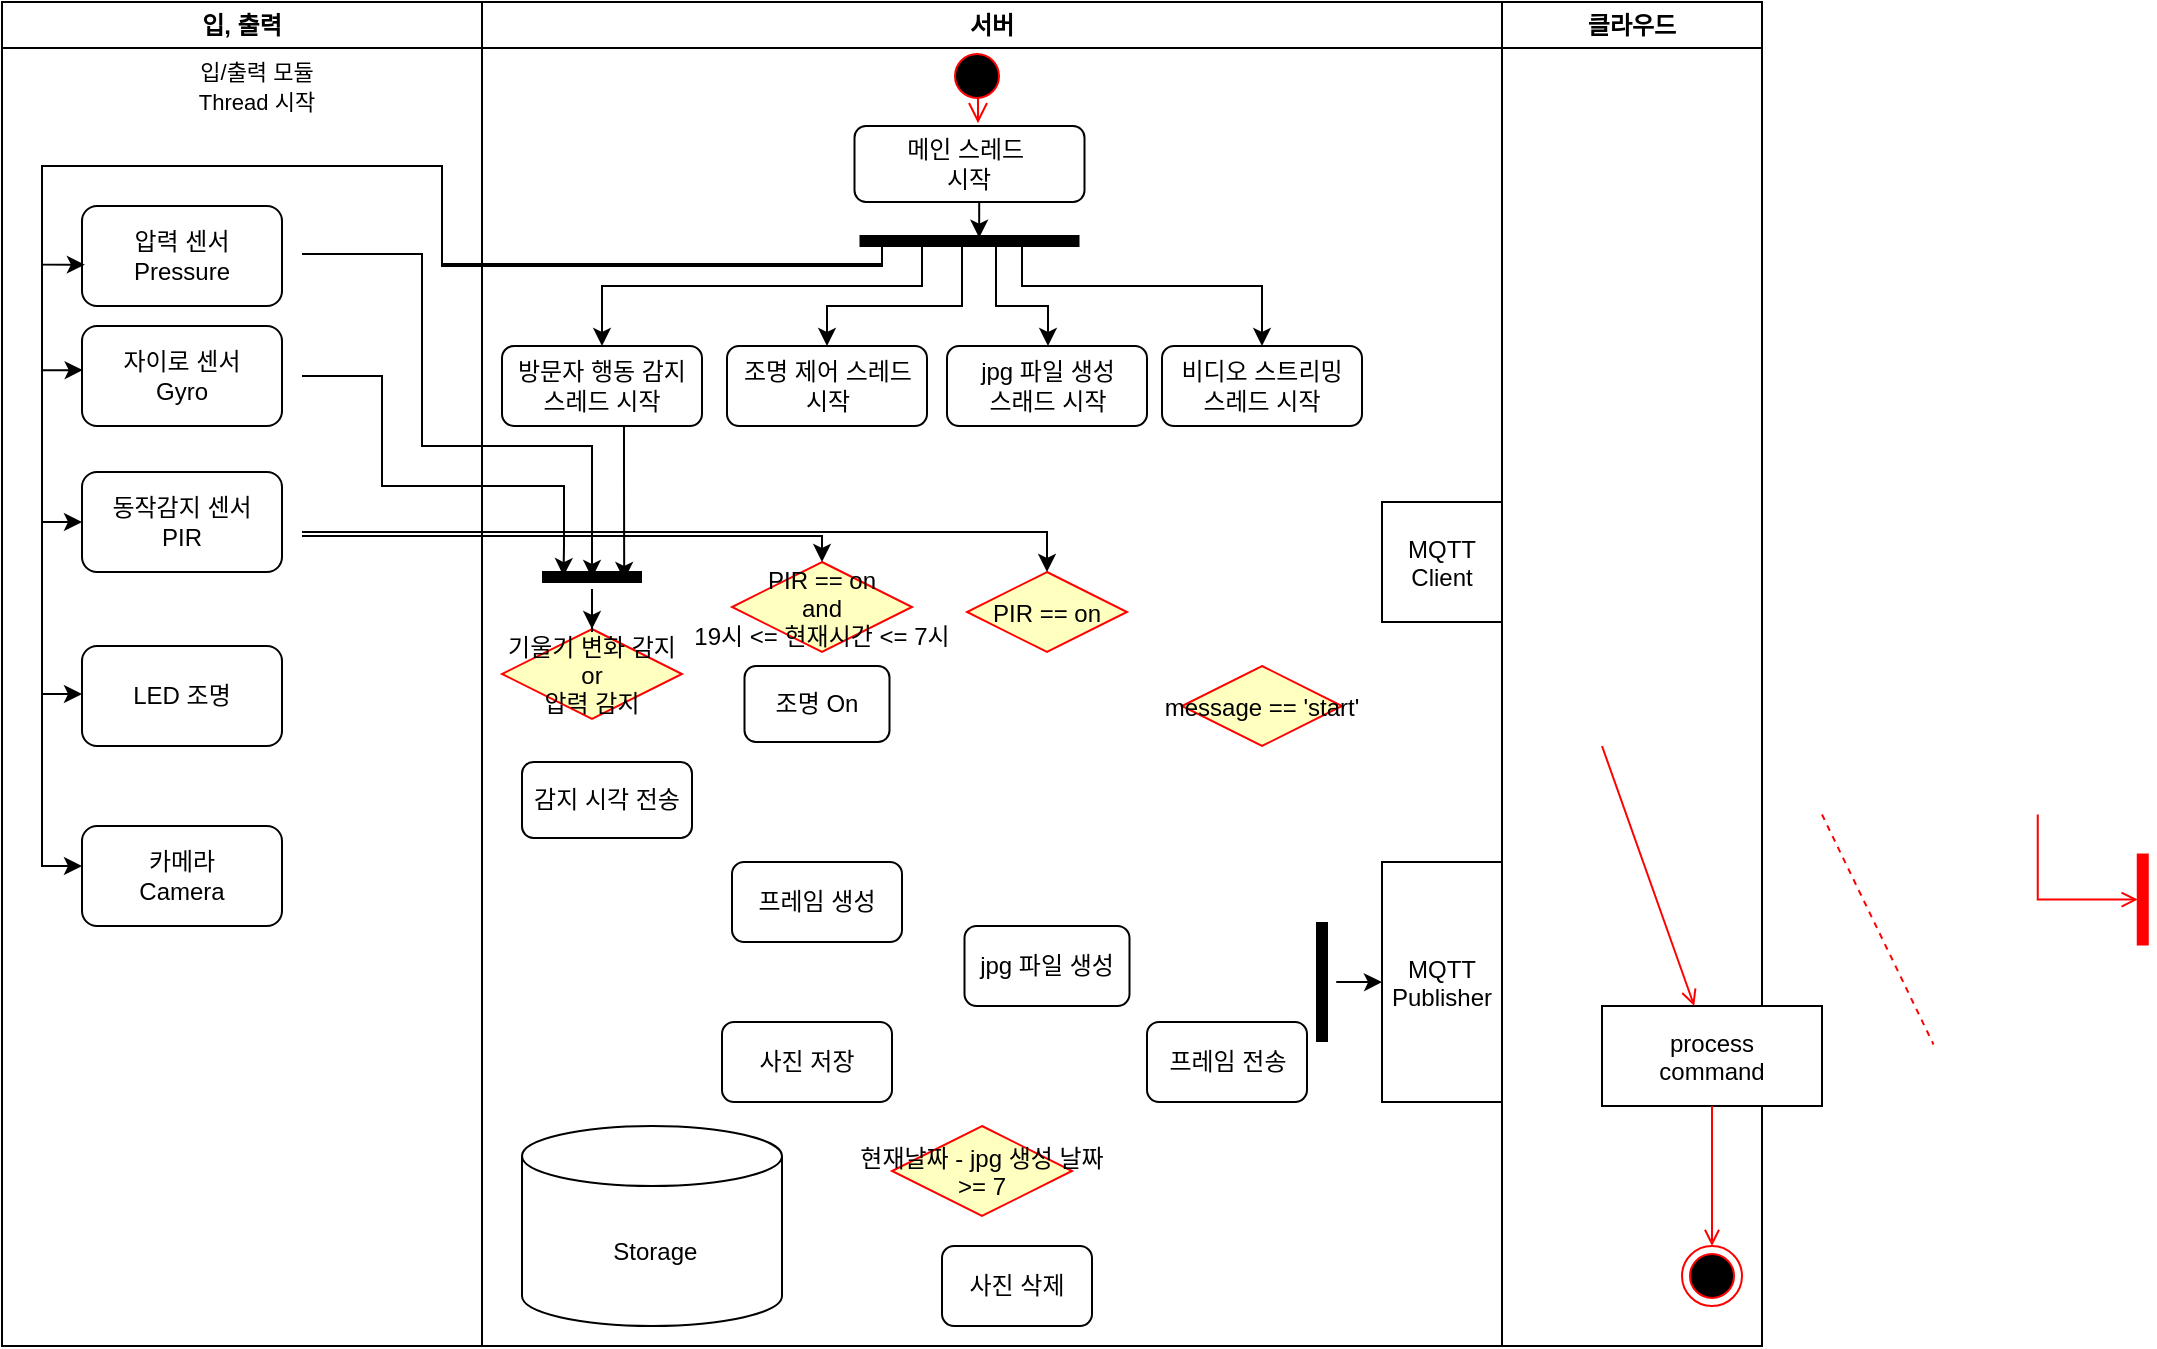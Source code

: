 <mxfile version="14.7.4" type="github">
  <diagram name="Page-1" id="e7e014a7-5840-1c2e-5031-d8a46d1fe8dd">
    <mxGraphModel dx="1297" dy="646" grid="1" gridSize="10" guides="1" tooltips="1" connect="1" arrows="1" fold="1" page="1" pageScale="1" pageWidth="1169" pageHeight="826" background="none" math="0" shadow="0">
      <root>
        <mxCell id="0" />
        <mxCell id="1" parent="0" />
        <mxCell id="2" value="입, 출력" style="swimlane;whiteSpace=wrap" parent="1" vertex="1">
          <mxGeometry x="190" y="128" width="240" height="672" as="geometry" />
        </mxCell>
        <mxCell id="L_vHGLZkjsYfhN7t1LTF-90" value="&lt;font style=&quot;font-size: 11px&quot;&gt;입/출력 모듈 Thread 시작&lt;/font&gt;" style="text;html=1;strokeColor=none;fillColor=none;align=center;verticalAlign=middle;whiteSpace=wrap;rounded=0;rotation=0;" vertex="1" parent="2">
          <mxGeometry x="90" y="32" width="74.5" height="20" as="geometry" />
        </mxCell>
        <mxCell id="L_vHGLZkjsYfhN7t1LTF-173" value="&lt;span&gt;압력 센서&lt;/span&gt;&lt;br&gt;&lt;span&gt;Pressure&lt;/span&gt;" style="rounded=1;whiteSpace=wrap;html=1;startSize=23;" vertex="1" parent="2">
          <mxGeometry x="40" y="102" width="100" height="50" as="geometry" />
        </mxCell>
        <mxCell id="L_vHGLZkjsYfhN7t1LTF-172" value="자이로 센서&lt;br style=&quot;padding: 0px ; margin: 0px&quot;&gt;Gyro" style="rounded=1;whiteSpace=wrap;html=1;startSize=23;" vertex="1" parent="2">
          <mxGeometry x="40" y="162" width="100" height="50" as="geometry" />
        </mxCell>
        <mxCell id="L_vHGLZkjsYfhN7t1LTF-171" value="동작감지 센서&lt;br style=&quot;padding: 0px ; margin: 0px&quot;&gt;PIR" style="rounded=1;whiteSpace=wrap;html=1;startSize=23;" vertex="1" parent="2">
          <mxGeometry x="40" y="235" width="100" height="50" as="geometry" />
        </mxCell>
        <mxCell id="L_vHGLZkjsYfhN7t1LTF-170" value="&lt;span&gt;LED 조명&lt;/span&gt;" style="rounded=1;whiteSpace=wrap;html=1;startSize=23;" vertex="1" parent="2">
          <mxGeometry x="40" y="322" width="100" height="50" as="geometry" />
        </mxCell>
        <mxCell id="L_vHGLZkjsYfhN7t1LTF-176" value="&lt;span&gt;카메라&lt;/span&gt;&lt;br style=&quot;padding: 0px ; margin: 0px&quot;&gt;&lt;span&gt;Camera&lt;/span&gt;" style="rounded=1;whiteSpace=wrap;html=1;startSize=23;" vertex="1" parent="2">
          <mxGeometry x="40" y="412" width="100" height="50" as="geometry" />
        </mxCell>
        <mxCell id="3" value="서버" style="swimlane;whiteSpace=wrap;startSize=23;" parent="1" vertex="1">
          <mxGeometry x="430" y="128" width="510" height="672" as="geometry" />
        </mxCell>
        <mxCell id="14" value="" style="edgeStyle=elbowEdgeStyle;elbow=horizontal;verticalAlign=bottom;endArrow=open;endSize=8;strokeColor=#FF0000;endFill=1;rounded=0;exitX=0.577;exitY=0.84;exitDx=0;exitDy=0;exitPerimeter=0;entryX=0.537;entryY=-0.036;entryDx=0;entryDy=0;entryPerimeter=0;" parent="3" source="13" target="L_vHGLZkjsYfhN7t1LTF-69" edge="1">
          <mxGeometry x="332.5" y="10" as="geometry">
            <mxPoint x="366" y="72" as="targetPoint" />
            <Array as="points">
              <mxPoint x="248" y="62" />
            </Array>
          </mxGeometry>
        </mxCell>
        <mxCell id="L_vHGLZkjsYfhN7t1LTF-147" style="edgeStyle=orthogonalEdgeStyle;rounded=0;orthogonalLoop=1;jettySize=auto;html=1;exitX=0.5;exitY=1;exitDx=0;exitDy=0;entryX=0.544;entryY=0.389;entryDx=0;entryDy=0;entryPerimeter=0;startSize=23;strokeColor=#000000;" edge="1" parent="3" source="L_vHGLZkjsYfhN7t1LTF-69" target="L_vHGLZkjsYfhN7t1LTF-71">
          <mxGeometry relative="1" as="geometry" />
        </mxCell>
        <mxCell id="L_vHGLZkjsYfhN7t1LTF-69" value="메인 스레드&amp;nbsp;&lt;br&gt;시작" style="rounded=1;whiteSpace=wrap;html=1;" vertex="1" parent="3">
          <mxGeometry x="186.25" y="62" width="115" height="38" as="geometry" />
        </mxCell>
        <mxCell id="L_vHGLZkjsYfhN7t1LTF-148" style="edgeStyle=orthogonalEdgeStyle;rounded=0;orthogonalLoop=1;jettySize=auto;html=1;startSize=23;strokeColor=#000000;exitX=0.468;exitY=0.528;exitDx=0;exitDy=0;exitPerimeter=0;" edge="1" parent="3" source="L_vHGLZkjsYfhN7t1LTF-71" target="L_vHGLZkjsYfhN7t1LTF-99">
          <mxGeometry relative="1" as="geometry">
            <Array as="points">
              <mxPoint x="220" y="120" />
              <mxPoint x="220" y="142" />
              <mxPoint x="60" y="142" />
            </Array>
          </mxGeometry>
        </mxCell>
        <mxCell id="L_vHGLZkjsYfhN7t1LTF-149" style="edgeStyle=orthogonalEdgeStyle;rounded=0;orthogonalLoop=1;jettySize=auto;html=1;exitX=0.567;exitY=0.544;exitDx=0;exitDy=0;exitPerimeter=0;entryX=0.5;entryY=0;entryDx=0;entryDy=0;startSize=23;strokeColor=#000000;" edge="1" parent="3" source="L_vHGLZkjsYfhN7t1LTF-71" target="L_vHGLZkjsYfhN7t1LTF-96">
          <mxGeometry relative="1" as="geometry">
            <Array as="points">
              <mxPoint x="240" y="120" />
              <mxPoint x="240" y="152" />
              <mxPoint x="173" y="152" />
            </Array>
          </mxGeometry>
        </mxCell>
        <mxCell id="L_vHGLZkjsYfhN7t1LTF-150" style="edgeStyle=orthogonalEdgeStyle;rounded=0;orthogonalLoop=1;jettySize=auto;html=1;exitX=0.75;exitY=0.5;exitDx=0;exitDy=0;exitPerimeter=0;startSize=23;strokeColor=#000000;" edge="1" parent="3" source="L_vHGLZkjsYfhN7t1LTF-71" target="L_vHGLZkjsYfhN7t1LTF-97">
          <mxGeometry relative="1" as="geometry">
            <Array as="points">
              <mxPoint x="257" y="152" />
              <mxPoint x="283" y="152" />
            </Array>
          </mxGeometry>
        </mxCell>
        <mxCell id="L_vHGLZkjsYfhN7t1LTF-151" style="edgeStyle=orthogonalEdgeStyle;rounded=0;orthogonalLoop=1;jettySize=auto;html=1;exitX=0.75;exitY=0.5;exitDx=0;exitDy=0;exitPerimeter=0;entryX=0.5;entryY=0;entryDx=0;entryDy=0;startSize=23;strokeColor=#000000;" edge="1" parent="3" source="L_vHGLZkjsYfhN7t1LTF-71" target="L_vHGLZkjsYfhN7t1LTF-100">
          <mxGeometry relative="1" as="geometry">
            <Array as="points">
              <mxPoint x="270" y="120" />
              <mxPoint x="270" y="142" />
              <mxPoint x="390" y="142" />
            </Array>
          </mxGeometry>
        </mxCell>
        <mxCell id="L_vHGLZkjsYfhN7t1LTF-71" value="" style="shape=line;strokeWidth=6;strokeColor=#000000;rotation=0;fillColor=#FFFFFF;" vertex="1" parent="3">
          <mxGeometry x="188.75" y="112" width="110" height="15" as="geometry" />
        </mxCell>
        <mxCell id="13" value="" style="ellipse;shape=startState;fillColor=#000000;strokeColor=#ff0000;" parent="3" vertex="1">
          <mxGeometry x="232.5" y="22" width="30" height="30" as="geometry" />
        </mxCell>
        <mxCell id="L_vHGLZkjsYfhN7t1LTF-84" value="MQTT&#xa;Client" style="" vertex="1" parent="3">
          <mxGeometry x="450" y="250" width="60" height="60" as="geometry" />
        </mxCell>
        <mxCell id="L_vHGLZkjsYfhN7t1LTF-85" value="MQTT&#xa;Publisher" style="shadow=0;" vertex="1" parent="3">
          <mxGeometry x="450" y="430" width="60" height="120" as="geometry" />
        </mxCell>
        <mxCell id="L_vHGLZkjsYfhN7t1LTF-100" value="비디오 스트리밍&lt;br style=&quot;padding: 0px ; margin: 0px&quot;&gt;스레드 시작" style="rounded=1;whiteSpace=wrap;html=1;strokeColor=#000000;fillColor=#FFFFFF;" vertex="1" parent="3">
          <mxGeometry x="340" y="172" width="100" height="40" as="geometry" />
        </mxCell>
        <mxCell id="L_vHGLZkjsYfhN7t1LTF-168" style="edgeStyle=orthogonalEdgeStyle;rounded=0;orthogonalLoop=1;jettySize=auto;html=1;entryX=0.822;entryY=0.6;entryDx=0;entryDy=0;entryPerimeter=0;startSize=23;strokeColor=#000000;" edge="1" parent="3" source="L_vHGLZkjsYfhN7t1LTF-99" target="L_vHGLZkjsYfhN7t1LTF-167">
          <mxGeometry relative="1" as="geometry">
            <Array as="points">
              <mxPoint x="71" y="232" />
              <mxPoint x="71" y="232" />
            </Array>
          </mxGeometry>
        </mxCell>
        <mxCell id="L_vHGLZkjsYfhN7t1LTF-99" value="방문자 행동 감지&lt;br style=&quot;padding: 0px ; margin: 0px&quot;&gt;스레드 시작" style="rounded=1;whiteSpace=wrap;html=1;strokeColor=#000000;fillColor=#FFFFFF;" vertex="1" parent="3">
          <mxGeometry x="10" y="172" width="100" height="40" as="geometry" />
        </mxCell>
        <mxCell id="L_vHGLZkjsYfhN7t1LTF-97" value="jpg 파일 생성&lt;br style=&quot;padding: 0px ; margin: 0px&quot;&gt;스래드 시작" style="rounded=1;whiteSpace=wrap;html=1;strokeColor=#000000;fillColor=#FFFFFF;" vertex="1" parent="3">
          <mxGeometry x="232.5" y="172" width="100" height="40" as="geometry" />
        </mxCell>
        <mxCell id="L_vHGLZkjsYfhN7t1LTF-96" value="조명 제어 스레드&lt;br&gt;시작" style="rounded=1;whiteSpace=wrap;html=1;strokeColor=#000000;fillColor=#FFFFFF;" vertex="1" parent="3">
          <mxGeometry x="122.5" y="172" width="100" height="40" as="geometry" />
        </mxCell>
        <mxCell id="21" value="PIR == on" style="rhombus;fillColor=#ffffc0;strokeColor=#ff0000;" parent="3" vertex="1">
          <mxGeometry x="242.5" y="285" width="80" height="40" as="geometry" />
        </mxCell>
        <mxCell id="L_vHGLZkjsYfhN7t1LTF-118" value="jpg 파일 생성" style="rounded=1;whiteSpace=wrap;html=1;strokeColor=#000000;fillColor=#FFFFFF;" vertex="1" parent="3">
          <mxGeometry x="241.25" y="462" width="82.5" height="40" as="geometry" />
        </mxCell>
        <mxCell id="L_vHGLZkjsYfhN7t1LTF-119" value="message == &#39;start&#39;" style="rhombus;fillColor=#ffffc0;strokeColor=#ff0000;" vertex="1" parent="3">
          <mxGeometry x="350.0" y="332" width="80" height="40" as="geometry" />
        </mxCell>
        <mxCell id="L_vHGLZkjsYfhN7t1LTF-120" value="프레임 생성" style="rounded=1;whiteSpace=wrap;html=1;strokeColor=#000000;fillColor=#FFFFFF;" vertex="1" parent="3">
          <mxGeometry x="125" y="430" width="85" height="40" as="geometry" />
        </mxCell>
        <mxCell id="L_vHGLZkjsYfhN7t1LTF-122" value="PIR == on&#xa;and&#xa;19시 &lt;= 현재시간 &lt;= 7시" style="rhombus;fillColor=#ffffc0;strokeColor=#ff0000;" vertex="1" parent="3">
          <mxGeometry x="125" y="280" width="90" height="45" as="geometry" />
        </mxCell>
        <mxCell id="L_vHGLZkjsYfhN7t1LTF-123" value="기울기 변화 감지&#xa;or&#xa;압력 감지" style="rhombus;fillColor=#ffffc0;strokeColor=#ff0000;" vertex="1" parent="3">
          <mxGeometry x="10" y="313.5" width="90" height="45" as="geometry" />
        </mxCell>
        <mxCell id="L_vHGLZkjsYfhN7t1LTF-127" value="&amp;nbsp;Storage" style="shape=cylinder3;whiteSpace=wrap;html=1;boundedLbl=1;backgroundOutline=1;size=15;startSize=23;" vertex="1" parent="3">
          <mxGeometry x="20" y="562" width="130" height="100" as="geometry" />
        </mxCell>
        <mxCell id="L_vHGLZkjsYfhN7t1LTF-128" value="현재날짜 - jpg 생성 날짜&#xa;&gt;= 7" style="rhombus;fillColor=#ffffc0;strokeColor=#ff0000;" vertex="1" parent="3">
          <mxGeometry x="205" y="562" width="90" height="45" as="geometry" />
        </mxCell>
        <mxCell id="L_vHGLZkjsYfhN7t1LTF-130" value="사진 삭제" style="rounded=1;whiteSpace=wrap;html=1;startSize=23;" vertex="1" parent="3">
          <mxGeometry x="230" y="622" width="75" height="40" as="geometry" />
        </mxCell>
        <mxCell id="L_vHGLZkjsYfhN7t1LTF-131" value="사진 저장" style="rounded=1;whiteSpace=wrap;html=1;startSize=23;" vertex="1" parent="3">
          <mxGeometry x="120" y="510" width="85" height="40" as="geometry" />
        </mxCell>
        <mxCell id="L_vHGLZkjsYfhN7t1LTF-132" value="감지 시각 전송" style="rounded=1;whiteSpace=wrap;html=1;startSize=23;" vertex="1" parent="3">
          <mxGeometry x="20" y="380" width="85" height="38" as="geometry" />
        </mxCell>
        <mxCell id="L_vHGLZkjsYfhN7t1LTF-133" value="조명 On" style="rounded=1;whiteSpace=wrap;html=1;startSize=23;" vertex="1" parent="3">
          <mxGeometry x="131.25" y="332" width="72.5" height="38" as="geometry" />
        </mxCell>
        <mxCell id="L_vHGLZkjsYfhN7t1LTF-134" value="프레임 전송" style="rounded=1;whiteSpace=wrap;html=1;strokeColor=#000000;fillColor=#FFFFFF;" vertex="1" parent="3">
          <mxGeometry x="332.5" y="510" width="80" height="40" as="geometry" />
        </mxCell>
        <mxCell id="L_vHGLZkjsYfhN7t1LTF-137" style="edgeStyle=orthogonalEdgeStyle;rounded=0;orthogonalLoop=1;jettySize=auto;html=1;exitX=0.5;exitY=1;exitDx=0;exitDy=0;startSize=23;strokeColor=#000000;" edge="1" parent="3" source="21" target="21">
          <mxGeometry relative="1" as="geometry" />
        </mxCell>
        <mxCell id="L_vHGLZkjsYfhN7t1LTF-138" value="" style="shape=line;strokeWidth=6;strokeColor=#000000;rotation=90;fillColor=#FFFFFF;" vertex="1" parent="3">
          <mxGeometry x="390" y="482.87" width="60" height="14.26" as="geometry" />
        </mxCell>
        <mxCell id="L_vHGLZkjsYfhN7t1LTF-144" style="edgeStyle=orthogonalEdgeStyle;rounded=0;orthogonalLoop=1;jettySize=auto;html=1;startSize=23;strokeColor=#000000;" edge="1" parent="3" source="L_vHGLZkjsYfhN7t1LTF-138" target="L_vHGLZkjsYfhN7t1LTF-85">
          <mxGeometry relative="1" as="geometry" />
        </mxCell>
        <mxCell id="L_vHGLZkjsYfhN7t1LTF-169" style="edgeStyle=orthogonalEdgeStyle;rounded=0;orthogonalLoop=1;jettySize=auto;html=1;startSize=23;strokeColor=#000000;" edge="1" parent="3" source="L_vHGLZkjsYfhN7t1LTF-167" target="L_vHGLZkjsYfhN7t1LTF-123">
          <mxGeometry relative="1" as="geometry" />
        </mxCell>
        <mxCell id="L_vHGLZkjsYfhN7t1LTF-167" value="" style="shape=line;strokeWidth=6;strokeColor=#000000;rotation=0;fillColor=#FFFFFF;" vertex="1" parent="3">
          <mxGeometry x="30" y="280" width="50" height="15" as="geometry" />
        </mxCell>
        <mxCell id="4" value="클라우드" style="swimlane;whiteSpace=wrap" parent="1" vertex="1">
          <mxGeometry x="940" y="128" width="130" height="672" as="geometry" />
        </mxCell>
        <mxCell id="33" value="process&#xa;command" style="" parent="4" vertex="1">
          <mxGeometry x="50" y="502" width="110" height="50" as="geometry" />
        </mxCell>
        <mxCell id="37" value="" style="edgeStyle=none;strokeColor=#FF0000;endArrow=open;endFill=1;rounded=0" parent="4" target="33" edge="1">
          <mxGeometry width="100" height="100" relative="1" as="geometry">
            <mxPoint x="50" y="372" as="sourcePoint" />
            <mxPoint x="90" y="429.5" as="targetPoint" />
          </mxGeometry>
        </mxCell>
        <mxCell id="38" value="" style="ellipse;shape=endState;fillColor=#000000;strokeColor=#ff0000" parent="4" vertex="1">
          <mxGeometry x="90" y="622" width="30" height="30" as="geometry" />
        </mxCell>
        <mxCell id="39" value="" style="endArrow=open;strokeColor=#FF0000;endFill=1;rounded=0" parent="4" source="33" target="38" edge="1">
          <mxGeometry relative="1" as="geometry" />
        </mxCell>
        <mxCell id="32" value="" style="endArrow=none;strokeColor=#FF0000;endFill=0;rounded=0;dashed=1" parent="1" edge="1">
          <mxGeometry relative="1" as="geometry">
            <mxPoint x="1100.001" y="534.26" as="sourcePoint" />
            <mxPoint x="1155.759" y="649.26" as="targetPoint" />
          </mxGeometry>
        </mxCell>
        <mxCell id="34" value="" style="whiteSpace=wrap;strokeColor=#FF0000;fillColor=#FF0000" parent="1" vertex="1">
          <mxGeometry x="1257.88" y="554.26" width="5" height="45" as="geometry" />
        </mxCell>
        <mxCell id="41" value="" style="edgeStyle=elbowEdgeStyle;elbow=horizontal;entryX=0;entryY=0.5;strokeColor=#FF0000;endArrow=open;endFill=1;rounded=0" parent="1" target="34" edge="1">
          <mxGeometry width="100" height="100" relative="1" as="geometry">
            <mxPoint x="1207.88" y="534.26" as="sourcePoint" />
            <mxPoint x="1172.88" y="539.26" as="targetPoint" />
            <Array as="points">
              <mxPoint x="1207.88" y="559.26" />
            </Array>
          </mxGeometry>
        </mxCell>
        <mxCell id="L_vHGLZkjsYfhN7t1LTF-153" style="edgeStyle=orthogonalEdgeStyle;rounded=0;orthogonalLoop=1;jettySize=auto;html=1;startSize=23;strokeColor=#000000;exitX=0.25;exitY=0.5;exitDx=0;exitDy=0;exitPerimeter=0;entryX=0.013;entryY=0.611;entryDx=0;entryDy=0;entryPerimeter=0;" edge="1" parent="1" source="L_vHGLZkjsYfhN7t1LTF-71">
          <mxGeometry relative="1" as="geometry">
            <mxPoint x="231.43" y="259.328" as="targetPoint" />
            <mxPoint x="647" y="265" as="sourcePoint" />
            <Array as="points">
              <mxPoint x="630" y="248" />
              <mxPoint x="630" y="259" />
              <mxPoint x="410" y="259" />
              <mxPoint x="410" y="210" />
              <mxPoint x="210" y="210" />
              <mxPoint x="210" y="259" />
            </Array>
          </mxGeometry>
        </mxCell>
        <mxCell id="L_vHGLZkjsYfhN7t1LTF-158" style="edgeStyle=orthogonalEdgeStyle;rounded=0;orthogonalLoop=1;jettySize=auto;html=1;exitX=0.25;exitY=0.5;exitDx=0;exitDy=0;exitPerimeter=0;entryX=0.003;entryY=0.441;entryDx=0;entryDy=0;entryPerimeter=0;startSize=23;strokeColor=#000000;" edge="1" parent="1" source="L_vHGLZkjsYfhN7t1LTF-71">
          <mxGeometry relative="1" as="geometry">
            <mxPoint x="230.33" y="312.05" as="targetPoint" />
            <Array as="points">
              <mxPoint x="630" y="248" />
              <mxPoint x="630" y="260" />
              <mxPoint x="410" y="260" />
              <mxPoint x="410" y="210" />
              <mxPoint x="210" y="210" />
              <mxPoint x="210" y="312" />
            </Array>
          </mxGeometry>
        </mxCell>
        <mxCell id="L_vHGLZkjsYfhN7t1LTF-159" style="edgeStyle=orthogonalEdgeStyle;rounded=0;orthogonalLoop=1;jettySize=auto;html=1;exitX=0.25;exitY=0.5;exitDx=0;exitDy=0;exitPerimeter=0;entryX=0;entryY=0.5;entryDx=0;entryDy=0;startSize=23;strokeColor=#000000;" edge="1" parent="1" source="L_vHGLZkjsYfhN7t1LTF-71" target="L_vHGLZkjsYfhN7t1LTF-171">
          <mxGeometry relative="1" as="geometry">
            <mxPoint x="230" y="394" as="targetPoint" />
            <Array as="points">
              <mxPoint x="630" y="248" />
              <mxPoint x="630" y="260" />
              <mxPoint x="410" y="260" />
              <mxPoint x="410" y="210" />
              <mxPoint x="210" y="210" />
              <mxPoint x="210" y="388" />
            </Array>
          </mxGeometry>
        </mxCell>
        <mxCell id="L_vHGLZkjsYfhN7t1LTF-160" style="edgeStyle=orthogonalEdgeStyle;rounded=0;orthogonalLoop=1;jettySize=auto;html=1;exitX=0.25;exitY=0.5;exitDx=0;exitDy=0;exitPerimeter=0;entryX=0;entryY=0.5;entryDx=0;entryDy=0;startSize=23;strokeColor=#000000;" edge="1" parent="1" source="L_vHGLZkjsYfhN7t1LTF-71">
          <mxGeometry relative="1" as="geometry">
            <mxPoint x="230" y="474" as="targetPoint" />
            <Array as="points">
              <mxPoint x="630" y="248" />
              <mxPoint x="630" y="260" />
              <mxPoint x="410" y="260" />
              <mxPoint x="410" y="210" />
              <mxPoint x="210" y="210" />
              <mxPoint x="210" y="474" />
            </Array>
          </mxGeometry>
        </mxCell>
        <mxCell id="L_vHGLZkjsYfhN7t1LTF-161" style="edgeStyle=orthogonalEdgeStyle;rounded=0;orthogonalLoop=1;jettySize=auto;html=1;exitX=0.25;exitY=0.5;exitDx=0;exitDy=0;exitPerimeter=0;entryX=0;entryY=0.6;entryDx=0;entryDy=0;entryPerimeter=0;startSize=23;strokeColor=#000000;" edge="1" parent="1" source="L_vHGLZkjsYfhN7t1LTF-71">
          <mxGeometry relative="1" as="geometry">
            <mxPoint x="230" y="560" as="targetPoint" />
            <Array as="points">
              <mxPoint x="630" y="248" />
              <mxPoint x="630" y="260" />
              <mxPoint x="410" y="260" />
              <mxPoint x="410" y="210" />
              <mxPoint x="210" y="210" />
              <mxPoint x="210" y="560" />
            </Array>
          </mxGeometry>
        </mxCell>
        <mxCell id="L_vHGLZkjsYfhN7t1LTF-162" style="edgeStyle=orthogonalEdgeStyle;rounded=0;orthogonalLoop=1;jettySize=auto;html=1;entryX=0.5;entryY=0;entryDx=0;entryDy=0;startSize=23;strokeColor=#000000;" edge="1" parent="1" target="L_vHGLZkjsYfhN7t1LTF-122">
          <mxGeometry relative="1" as="geometry">
            <mxPoint x="340" y="395" as="sourcePoint" />
            <Array as="points">
              <mxPoint x="600" y="395" />
            </Array>
          </mxGeometry>
        </mxCell>
        <mxCell id="L_vHGLZkjsYfhN7t1LTF-163" style="edgeStyle=orthogonalEdgeStyle;rounded=0;orthogonalLoop=1;jettySize=auto;html=1;entryX=0.5;entryY=0;entryDx=0;entryDy=0;startSize=23;strokeColor=#000000;" edge="1" parent="1" target="21">
          <mxGeometry relative="1" as="geometry">
            <mxPoint x="340" y="393" as="sourcePoint" />
            <Array as="points">
              <mxPoint x="713" y="393" />
            </Array>
          </mxGeometry>
        </mxCell>
        <mxCell id="L_vHGLZkjsYfhN7t1LTF-164" style="edgeStyle=orthogonalEdgeStyle;rounded=0;orthogonalLoop=1;jettySize=auto;html=1;startSize=23;strokeColor=#000000;" edge="1" parent="1">
          <mxGeometry relative="1" as="geometry">
            <mxPoint x="340" y="254.029" as="sourcePoint" />
            <mxPoint x="485" y="416" as="targetPoint" />
            <Array as="points">
              <mxPoint x="400" y="254" />
              <mxPoint x="400" y="350" />
              <mxPoint x="485" y="350" />
              <mxPoint x="485" y="416" />
            </Array>
          </mxGeometry>
        </mxCell>
        <mxCell id="L_vHGLZkjsYfhN7t1LTF-166" style="edgeStyle=orthogonalEdgeStyle;rounded=0;orthogonalLoop=1;jettySize=auto;html=1;startSize=23;strokeColor=#000000;entryX=0.215;entryY=0.47;entryDx=0;entryDy=0;entryPerimeter=0;" edge="1" parent="1" target="L_vHGLZkjsYfhN7t1LTF-167">
          <mxGeometry relative="1" as="geometry">
            <mxPoint x="340" y="315" as="sourcePoint" />
            <Array as="points">
              <mxPoint x="380" y="315" />
              <mxPoint x="380" y="370" />
              <mxPoint x="471" y="370" />
              <mxPoint x="471" y="400" />
              <mxPoint x="471" y="400" />
            </Array>
          </mxGeometry>
        </mxCell>
      </root>
    </mxGraphModel>
  </diagram>
</mxfile>
